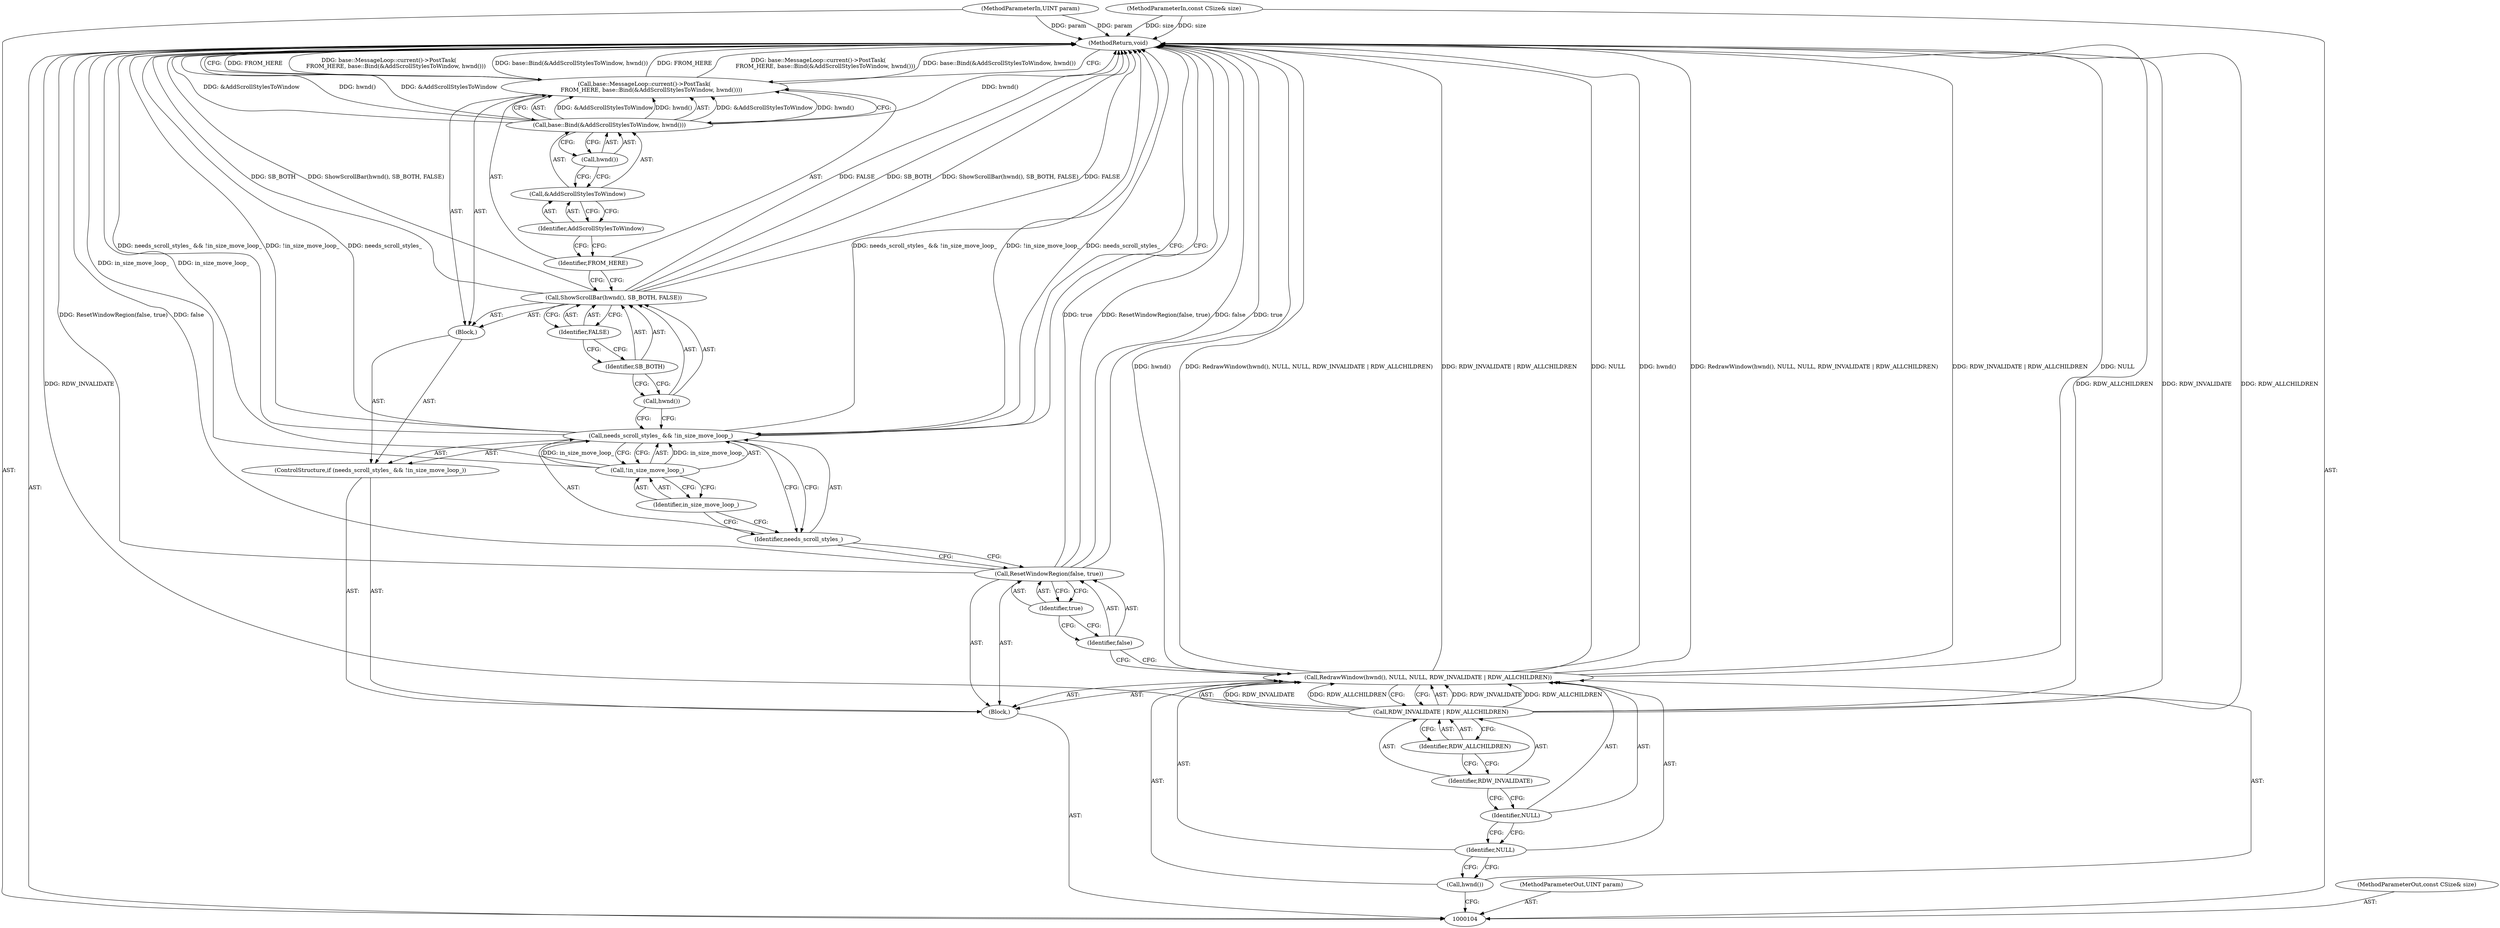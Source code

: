 digraph "0_Chrome_2513dd6b9abb188c1c666609aa9c24a498e1dba4_3" {
"1000134" [label="(MethodReturn,void)"];
"1000105" [label="(MethodParameterIn,UINT param)"];
"1000189" [label="(MethodParameterOut,UINT param)"];
"1000106" [label="(MethodParameterIn,const CSize& size)"];
"1000190" [label="(MethodParameterOut,const CSize& size)"];
"1000107" [label="(Block,)"];
"1000118" [label="(ControlStructure,if (needs_scroll_styles_ && !in_size_move_loop_))"];
"1000121" [label="(Call,!in_size_move_loop_)"];
"1000122" [label="(Identifier,in_size_move_loop_)"];
"1000123" [label="(Block,)"];
"1000119" [label="(Call,needs_scroll_styles_ && !in_size_move_loop_)"];
"1000120" [label="(Identifier,needs_scroll_styles_)"];
"1000125" [label="(Call,hwnd())"];
"1000126" [label="(Identifier,SB_BOTH)"];
"1000127" [label="(Identifier,FALSE)"];
"1000124" [label="(Call,ShowScrollBar(hwnd(), SB_BOTH, FALSE))"];
"1000128" [label="(Call,base::MessageLoop::current()->PostTask(\n        FROM_HERE, base::Bind(&AddScrollStylesToWindow, hwnd())))"];
"1000130" [label="(Call,base::Bind(&AddScrollStylesToWindow, hwnd()))"];
"1000131" [label="(Call,&AddScrollStylesToWindow)"];
"1000132" [label="(Identifier,AddScrollStylesToWindow)"];
"1000133" [label="(Call,hwnd())"];
"1000129" [label="(Identifier,FROM_HERE)"];
"1000109" [label="(Call,hwnd())"];
"1000108" [label="(Call,RedrawWindow(hwnd(), NULL, NULL, RDW_INVALIDATE | RDW_ALLCHILDREN))"];
"1000110" [label="(Identifier,NULL)"];
"1000111" [label="(Identifier,NULL)"];
"1000112" [label="(Call,RDW_INVALIDATE | RDW_ALLCHILDREN)"];
"1000113" [label="(Identifier,RDW_INVALIDATE)"];
"1000114" [label="(Identifier,RDW_ALLCHILDREN)"];
"1000115" [label="(Call,ResetWindowRegion(false, true))"];
"1000116" [label="(Identifier,false)"];
"1000117" [label="(Identifier,true)"];
"1000134" -> "1000104"  [label="AST: "];
"1000134" -> "1000128"  [label="CFG: "];
"1000134" -> "1000119"  [label="CFG: "];
"1000115" -> "1000134"  [label="DDG: true"];
"1000115" -> "1000134"  [label="DDG: ResetWindowRegion(false, true)"];
"1000115" -> "1000134"  [label="DDG: false"];
"1000108" -> "1000134"  [label="DDG: RedrawWindow(hwnd(), NULL, NULL, RDW_INVALIDATE | RDW_ALLCHILDREN)"];
"1000108" -> "1000134"  [label="DDG: RDW_INVALIDATE | RDW_ALLCHILDREN"];
"1000108" -> "1000134"  [label="DDG: NULL"];
"1000108" -> "1000134"  [label="DDG: hwnd()"];
"1000105" -> "1000134"  [label="DDG: param"];
"1000112" -> "1000134"  [label="DDG: RDW_ALLCHILDREN"];
"1000112" -> "1000134"  [label="DDG: RDW_INVALIDATE"];
"1000128" -> "1000134"  [label="DDG: FROM_HERE"];
"1000128" -> "1000134"  [label="DDG: base::MessageLoop::current()->PostTask(\n        FROM_HERE, base::Bind(&AddScrollStylesToWindow, hwnd()))"];
"1000128" -> "1000134"  [label="DDG: base::Bind(&AddScrollStylesToWindow, hwnd())"];
"1000124" -> "1000134"  [label="DDG: FALSE"];
"1000124" -> "1000134"  [label="DDG: SB_BOTH"];
"1000124" -> "1000134"  [label="DDG: ShowScrollBar(hwnd(), SB_BOTH, FALSE)"];
"1000121" -> "1000134"  [label="DDG: in_size_move_loop_"];
"1000119" -> "1000134"  [label="DDG: needs_scroll_styles_ && !in_size_move_loop_"];
"1000119" -> "1000134"  [label="DDG: !in_size_move_loop_"];
"1000119" -> "1000134"  [label="DDG: needs_scroll_styles_"];
"1000130" -> "1000134"  [label="DDG: hwnd()"];
"1000130" -> "1000134"  [label="DDG: &AddScrollStylesToWindow"];
"1000106" -> "1000134"  [label="DDG: size"];
"1000105" -> "1000104"  [label="AST: "];
"1000105" -> "1000134"  [label="DDG: param"];
"1000189" -> "1000104"  [label="AST: "];
"1000106" -> "1000104"  [label="AST: "];
"1000106" -> "1000134"  [label="DDG: size"];
"1000190" -> "1000104"  [label="AST: "];
"1000107" -> "1000104"  [label="AST: "];
"1000108" -> "1000107"  [label="AST: "];
"1000115" -> "1000107"  [label="AST: "];
"1000118" -> "1000107"  [label="AST: "];
"1000118" -> "1000107"  [label="AST: "];
"1000119" -> "1000118"  [label="AST: "];
"1000123" -> "1000118"  [label="AST: "];
"1000121" -> "1000119"  [label="AST: "];
"1000121" -> "1000122"  [label="CFG: "];
"1000122" -> "1000121"  [label="AST: "];
"1000119" -> "1000121"  [label="CFG: "];
"1000121" -> "1000134"  [label="DDG: in_size_move_loop_"];
"1000121" -> "1000119"  [label="DDG: in_size_move_loop_"];
"1000122" -> "1000121"  [label="AST: "];
"1000122" -> "1000120"  [label="CFG: "];
"1000121" -> "1000122"  [label="CFG: "];
"1000123" -> "1000118"  [label="AST: "];
"1000124" -> "1000123"  [label="AST: "];
"1000128" -> "1000123"  [label="AST: "];
"1000119" -> "1000118"  [label="AST: "];
"1000119" -> "1000120"  [label="CFG: "];
"1000119" -> "1000121"  [label="CFG: "];
"1000120" -> "1000119"  [label="AST: "];
"1000121" -> "1000119"  [label="AST: "];
"1000125" -> "1000119"  [label="CFG: "];
"1000134" -> "1000119"  [label="CFG: "];
"1000119" -> "1000134"  [label="DDG: needs_scroll_styles_ && !in_size_move_loop_"];
"1000119" -> "1000134"  [label="DDG: !in_size_move_loop_"];
"1000119" -> "1000134"  [label="DDG: needs_scroll_styles_"];
"1000121" -> "1000119"  [label="DDG: in_size_move_loop_"];
"1000120" -> "1000119"  [label="AST: "];
"1000120" -> "1000115"  [label="CFG: "];
"1000122" -> "1000120"  [label="CFG: "];
"1000119" -> "1000120"  [label="CFG: "];
"1000125" -> "1000124"  [label="AST: "];
"1000125" -> "1000119"  [label="CFG: "];
"1000126" -> "1000125"  [label="CFG: "];
"1000126" -> "1000124"  [label="AST: "];
"1000126" -> "1000125"  [label="CFG: "];
"1000127" -> "1000126"  [label="CFG: "];
"1000127" -> "1000124"  [label="AST: "];
"1000127" -> "1000126"  [label="CFG: "];
"1000124" -> "1000127"  [label="CFG: "];
"1000124" -> "1000123"  [label="AST: "];
"1000124" -> "1000127"  [label="CFG: "];
"1000125" -> "1000124"  [label="AST: "];
"1000126" -> "1000124"  [label="AST: "];
"1000127" -> "1000124"  [label="AST: "];
"1000129" -> "1000124"  [label="CFG: "];
"1000124" -> "1000134"  [label="DDG: FALSE"];
"1000124" -> "1000134"  [label="DDG: SB_BOTH"];
"1000124" -> "1000134"  [label="DDG: ShowScrollBar(hwnd(), SB_BOTH, FALSE)"];
"1000128" -> "1000123"  [label="AST: "];
"1000128" -> "1000130"  [label="CFG: "];
"1000129" -> "1000128"  [label="AST: "];
"1000130" -> "1000128"  [label="AST: "];
"1000134" -> "1000128"  [label="CFG: "];
"1000128" -> "1000134"  [label="DDG: FROM_HERE"];
"1000128" -> "1000134"  [label="DDG: base::MessageLoop::current()->PostTask(\n        FROM_HERE, base::Bind(&AddScrollStylesToWindow, hwnd()))"];
"1000128" -> "1000134"  [label="DDG: base::Bind(&AddScrollStylesToWindow, hwnd())"];
"1000130" -> "1000128"  [label="DDG: &AddScrollStylesToWindow"];
"1000130" -> "1000128"  [label="DDG: hwnd()"];
"1000130" -> "1000128"  [label="AST: "];
"1000130" -> "1000133"  [label="CFG: "];
"1000131" -> "1000130"  [label="AST: "];
"1000133" -> "1000130"  [label="AST: "];
"1000128" -> "1000130"  [label="CFG: "];
"1000130" -> "1000134"  [label="DDG: hwnd()"];
"1000130" -> "1000134"  [label="DDG: &AddScrollStylesToWindow"];
"1000130" -> "1000128"  [label="DDG: &AddScrollStylesToWindow"];
"1000130" -> "1000128"  [label="DDG: hwnd()"];
"1000131" -> "1000130"  [label="AST: "];
"1000131" -> "1000132"  [label="CFG: "];
"1000132" -> "1000131"  [label="AST: "];
"1000133" -> "1000131"  [label="CFG: "];
"1000132" -> "1000131"  [label="AST: "];
"1000132" -> "1000129"  [label="CFG: "];
"1000131" -> "1000132"  [label="CFG: "];
"1000133" -> "1000130"  [label="AST: "];
"1000133" -> "1000131"  [label="CFG: "];
"1000130" -> "1000133"  [label="CFG: "];
"1000129" -> "1000128"  [label="AST: "];
"1000129" -> "1000124"  [label="CFG: "];
"1000132" -> "1000129"  [label="CFG: "];
"1000109" -> "1000108"  [label="AST: "];
"1000109" -> "1000104"  [label="CFG: "];
"1000110" -> "1000109"  [label="CFG: "];
"1000108" -> "1000107"  [label="AST: "];
"1000108" -> "1000112"  [label="CFG: "];
"1000109" -> "1000108"  [label="AST: "];
"1000110" -> "1000108"  [label="AST: "];
"1000111" -> "1000108"  [label="AST: "];
"1000112" -> "1000108"  [label="AST: "];
"1000116" -> "1000108"  [label="CFG: "];
"1000108" -> "1000134"  [label="DDG: RedrawWindow(hwnd(), NULL, NULL, RDW_INVALIDATE | RDW_ALLCHILDREN)"];
"1000108" -> "1000134"  [label="DDG: RDW_INVALIDATE | RDW_ALLCHILDREN"];
"1000108" -> "1000134"  [label="DDG: NULL"];
"1000108" -> "1000134"  [label="DDG: hwnd()"];
"1000112" -> "1000108"  [label="DDG: RDW_INVALIDATE"];
"1000112" -> "1000108"  [label="DDG: RDW_ALLCHILDREN"];
"1000110" -> "1000108"  [label="AST: "];
"1000110" -> "1000109"  [label="CFG: "];
"1000111" -> "1000110"  [label="CFG: "];
"1000111" -> "1000108"  [label="AST: "];
"1000111" -> "1000110"  [label="CFG: "];
"1000113" -> "1000111"  [label="CFG: "];
"1000112" -> "1000108"  [label="AST: "];
"1000112" -> "1000114"  [label="CFG: "];
"1000113" -> "1000112"  [label="AST: "];
"1000114" -> "1000112"  [label="AST: "];
"1000108" -> "1000112"  [label="CFG: "];
"1000112" -> "1000134"  [label="DDG: RDW_ALLCHILDREN"];
"1000112" -> "1000134"  [label="DDG: RDW_INVALIDATE"];
"1000112" -> "1000108"  [label="DDG: RDW_INVALIDATE"];
"1000112" -> "1000108"  [label="DDG: RDW_ALLCHILDREN"];
"1000113" -> "1000112"  [label="AST: "];
"1000113" -> "1000111"  [label="CFG: "];
"1000114" -> "1000113"  [label="CFG: "];
"1000114" -> "1000112"  [label="AST: "];
"1000114" -> "1000113"  [label="CFG: "];
"1000112" -> "1000114"  [label="CFG: "];
"1000115" -> "1000107"  [label="AST: "];
"1000115" -> "1000117"  [label="CFG: "];
"1000116" -> "1000115"  [label="AST: "];
"1000117" -> "1000115"  [label="AST: "];
"1000120" -> "1000115"  [label="CFG: "];
"1000115" -> "1000134"  [label="DDG: true"];
"1000115" -> "1000134"  [label="DDG: ResetWindowRegion(false, true)"];
"1000115" -> "1000134"  [label="DDG: false"];
"1000116" -> "1000115"  [label="AST: "];
"1000116" -> "1000108"  [label="CFG: "];
"1000117" -> "1000116"  [label="CFG: "];
"1000117" -> "1000115"  [label="AST: "];
"1000117" -> "1000116"  [label="CFG: "];
"1000115" -> "1000117"  [label="CFG: "];
}
